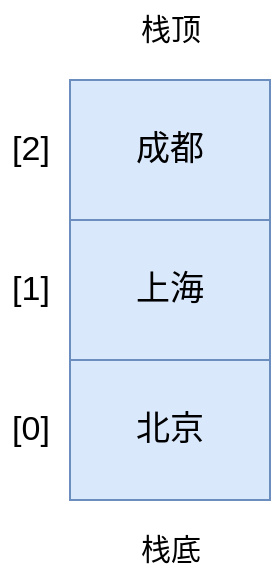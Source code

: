 <mxfile version="17.3.0" type="github">
  <diagram id="p30pzl2sNF_zDLClF5C2" name="第 1 页">
    <mxGraphModel dx="946" dy="614" grid="1" gridSize="10" guides="1" tooltips="1" connect="1" arrows="1" fold="1" page="1" pageScale="1" pageWidth="1169" pageHeight="827" math="0" shadow="0">
      <root>
        <mxCell id="0" />
        <mxCell id="1" parent="0" />
        <mxCell id="8FA01D5ai_Wo2LrbNwRD-2" value="&lt;font style=&quot;font-size: 17px&quot;&gt;成都&lt;/font&gt;" style="rounded=0;whiteSpace=wrap;html=1;fillColor=#dae8fc;strokeColor=#6c8ebf;" vertex="1" parent="1">
          <mxGeometry x="410" y="100" width="100" height="70" as="geometry" />
        </mxCell>
        <mxCell id="8FA01D5ai_Wo2LrbNwRD-3" value="&lt;font style=&quot;font-size: 17px&quot;&gt;上海&lt;/font&gt;" style="rounded=0;whiteSpace=wrap;html=1;fillColor=#dae8fc;strokeColor=#6c8ebf;" vertex="1" parent="1">
          <mxGeometry x="410" y="170" width="100" height="70" as="geometry" />
        </mxCell>
        <mxCell id="8FA01D5ai_Wo2LrbNwRD-4" value="&lt;font style=&quot;font-size: 17px&quot;&gt;北京&lt;/font&gt;" style="rounded=0;whiteSpace=wrap;html=1;fillColor=#dae8fc;strokeColor=#6c8ebf;" vertex="1" parent="1">
          <mxGeometry x="410" y="240" width="100" height="70" as="geometry" />
        </mxCell>
        <mxCell id="8FA01D5ai_Wo2LrbNwRD-5" value="[0]" style="text;html=1;align=center;verticalAlign=middle;resizable=0;points=[];autosize=1;strokeColor=none;fillColor=none;fontSize=17;" vertex="1" parent="1">
          <mxGeometry x="375" y="260" width="30" height="30" as="geometry" />
        </mxCell>
        <mxCell id="8FA01D5ai_Wo2LrbNwRD-6" value="[1]" style="text;html=1;align=center;verticalAlign=middle;resizable=0;points=[];autosize=1;strokeColor=none;fillColor=none;fontSize=17;" vertex="1" parent="1">
          <mxGeometry x="375" y="190" width="30" height="30" as="geometry" />
        </mxCell>
        <mxCell id="8FA01D5ai_Wo2LrbNwRD-7" value="[2]" style="text;html=1;align=center;verticalAlign=middle;resizable=0;points=[];autosize=1;strokeColor=none;fillColor=none;fontSize=17;" vertex="1" parent="1">
          <mxGeometry x="375" y="120" width="30" height="30" as="geometry" />
        </mxCell>
        <mxCell id="8FA01D5ai_Wo2LrbNwRD-8" value="&lt;font style=&quot;font-size: 15px&quot;&gt;栈顶&lt;/font&gt;" style="text;html=1;align=center;verticalAlign=middle;resizable=0;points=[];autosize=1;strokeColor=none;fillColor=none;fontSize=17;" vertex="1" parent="1">
          <mxGeometry x="435" y="60" width="50" height="30" as="geometry" />
        </mxCell>
        <mxCell id="8FA01D5ai_Wo2LrbNwRD-9" value="&lt;font style=&quot;font-size: 15px&quot;&gt;栈底&lt;/font&gt;" style="text;html=1;align=center;verticalAlign=middle;resizable=0;points=[];autosize=1;strokeColor=none;fillColor=none;fontSize=17;" vertex="1" parent="1">
          <mxGeometry x="435" y="320" width="50" height="30" as="geometry" />
        </mxCell>
      </root>
    </mxGraphModel>
  </diagram>
</mxfile>
